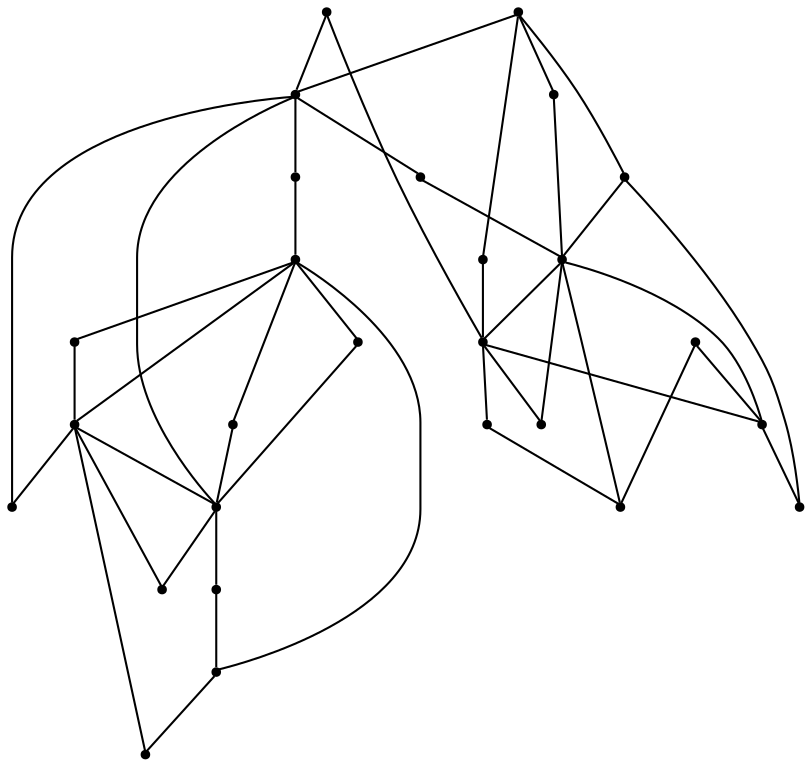 graph {
  node [shape=point,comment="{\"directed\":false,\"doi\":\"10.1007/978-3-319-50106-2_25\",\"figure\":\"5 (1)\"}"]

  v0 [pos="1508.8382794946765,1988.2541000953245"]
  v1 [pos="1421.044103950636,1855.3315500221206"]
  v2 [pos="1439.0677640339743,2107.118504312596"]
  v3 [pos="1377.7840131529047,1993.3861948013237"]
  v4 [pos="1392.5937238405375,1914.1901757356604"]
  v5 [pos="1360.1250326450643,1930.2247843615346"]
  v6 [pos="1273.0788794526131,1881.394755859796"]
  v7 [pos="1274.766643235151,1954.5137997069544"]
  v8 [pos="1400.0240940369554,2065.494767486988"]
  v9 [pos="1342.9316465316078,2196.3858832768706"]
  v10 [pos="1270.9629112652979,1842.2952575149525"]
  v11 [pos="1274.0039637532823,2140.3432679228017"]
  v12 [pos="1169.6311431238798,1986.2549365384812"]
  v13 [pos="1271.6160914918905,2101.144763625001"]
  v14 [pos="1340.4594242341398,2078.96851115239"]
  v15 [pos="1269.3188009315095,2028.5913636150503"]
  v16 [pos="1161.081807541232,2178.0737562071454"]
  v17 [pos="1118.898077889873,1983.8378432283864"]
  v18 [pos="1124.7854433366424,1842.5796214337875"]
  v19 [pos="1059.0676561923938,1891.3441228741754"]
  v20 [pos="1056.2224560309187,2045.187546469276"]
  v21 [pos="1035.1795065955532,1967.2886198451044"]
  v22 [pos="1298.4475422816095,2021.2184723263645"]
  v23 [pos="1293.229985432661,1916.4072223354124"]
  v24 [pos="1257.9826711490423,1984.103607762995"]
  v25 [pos="1255.9396706710352,1916.6404617929898"]
  v26 [pos="1250.6211036205739,2057.5445640294515"]

  v0 -- v9 [id="-1",pos="1508.8382794946765,1988.2541000953245 1510.628198070246,1996.6252537189357 1511.28659254709,2001.7593196417247 1511.6782972001092,2007.005935684446 1511.8117057004395,2008.7520522343566 1511.9158635286285,2010.51063196139 1511.9742376960753,2012.269211688423 1511.7575283685608,2030.3760460676385 1507.8610844857042,2048.83706359263 1499.6305812293936,2066.2479948574164 1498.7304235884621,2068.3065810623257 1497.7636252857833,2070.3319745200006 1496.7593098166626,2072.332187272877 1495.6007288462067,2074.5658938338847 1494.3921673794403,2076.782940433636 1493.1670729240725,2078.9707367197334 1491.9334576207332,2081.1627297899636 1490.6666491633555,2083.329669330672 1489.3623235395362,2085.4716825171354 1488.0578707388813,2087.609498919466 1486.724294442921,2089.7306553605413 1485.3491313217862,2091.8351518403606 1484.3114955217918,2093.4478615249504 1483.2488058852243,2095.0521776412743 1482.181919413089,2096.648354539885 1480.7192586292017,2098.6236409385165 1479.268933998348,2100.5863369847493 1477.8145397087615,2102.544963422125 1476.3727359258792,2104.499393075368 1474.9308049661615,2106.441359551489 1473.4806075121433,2108.370862850487 1470.575888591703,2112.2255454890737 1467.6337796816565,2116.013588282638 1464.5875129434207,2119.697474524536 1461.5411190283494,2123.381360766434 1458.3823007907883,2126.956893672533 1455.0442903921546,2130.382486927332 1438.1457955657722,2148.61013781947 1416.5631235380915,2163.324826041674 1394.1095445416202,2175.193204394719 1388.1127752222017,2178.3895006255207 1382.0118480745941,2181.3273766939465 1375.7733155910882,2183.965373459773 1369.5431767787184,2186.607312659179 1363.1838263015864,2188.9451757718525 1356.7119243251293,2190.9330525228834 1355.0325542137275,2191.5414590469018 1353.3489872667578,2192.1290088255314 1351.6610963073847,2192.6832386816504 1349.9608691949782,2193.241665321902 1348.2606420825716,2193.770968823776 1342.9316465316078,2196.3858832768706"]
  v0 -- v1 [id="-3",pos="1508.8382794946765,1988.2541000953245 1506.8191246733063,1978.6017191459975 1505.7690255434431,1975.9847063008365 1504.7105327424438,1973.375959848665 1500.1639608770436,1962.8953181156214 1496.2049459911723,1952.3061958715018 1491.7542654596605,1942.0629903801687 1490.633328832482,1939.5043509870402 1489.491408027463,1936.9622443798908 1488.3120972328377,1934.4411216934063 1478.0229825419754,1913.9089276111067 1466.300203385696,1893.3725367446737 1449.8433937086431,1877.7285787751862 1447.793048768392,1875.603225549978 1445.6760631663933,1873.5488361292023 1443.4799735727786,1871.5818161235597 1436.9079834268648,1865.6810104571869 1429.6693323098064,1860.5385509661314 1421.044103950636,1855.3315500221206"]
  v0 -- v2 [id="-5",pos="1508.8382794946765,1988.2541000953245 1506.5317050253118,1993.5373108239335 1499.3179805679908,2006.5642559482596 1489.9206298469237,2023.5584338311046 1488.9746885452498,2025.2544433219718 1488.0161567368716,2026.9963630877496 1487.0535552697606,2028.7633363830487 1486.178451465402,2030.6761797207914 1485.3282743207812,2032.5930926673902 1484.4864908472964,2034.5100056139893 1483.6447073738116,2036.426918560588 1482.7987270647586,2038.348155466597 1481.961140426842,2040.2650684131959 1473.190734221986,2066.128535164841 1459.3547778612613,2089.6160791530738 1439.0677640339743,2107.118504312596"]
  v2 -- v11 [id="-6",pos="1439.0677640339743,2107.118504312596 1435.4730541895035,2110.8397586114443 1431.385715552016,2114.056804595649 1427.0606810621675,2117.0388753638745 1424.5435971360137,2118.9849114488516 1421.9889960434182,2120.851844511684 1419.38861129008,2122.6396745523716 1401.2065206640477,2135.1581729202126 1380.7324491105123,2143.8302550424564 1358.9498550975893,2148.7100975870026 1353.0197264399183,2149.97282090995 1347.0021001194948,2150.9062874413657 1340.892779300751,2151.47717725874 1337.4047002363502,2151.839753972782 1333.8916945122119,2152.068923821503 1330.3660982813692,2152.16481398018 1326.848895721663,2152.260704138857 1323.3024424898153,2152.2231874322124 1319.7519195992352,2152.0398006831256 1317.2348356730815,2151.8814674635596 1314.784392408675,2151.5439442790394 1312.3924504885508,2151.306380862052 1309.8920267278338,2151.1271908970975 1307.4040662969855,2150.8563075575994 1304.9244995372735,2150.489534059425 1302.4533264486977,2150.118690952393 1299.9946166899904,2149.651957686685 1297.560833591021,2149.0684775169116 1294.7812566766102,2148.4100911091264 1292.030803257505,2147.6224946201537 1289.3387240058466,2146.7765246791487 1284.5046053156166,2144.938714754694 1279.478831134445,2144.0844784206993 1274.0039637532823,2140.3432679228017"]
  v1 -- v10 [id="-7",pos="1421.044103950636,1855.3315500221206 1417.196591355198,1854.1251017591399 1412.6500194897978,1852.108101869731 1407.9950929606405,1850.41616198772 1403.3485601026193,1848.7285460651187 1398.6061359107098,1847.365735799362 1393.8053375513534,1846.3447726775348 1391.0757411332531,1845.698976622149 1388.341947879585,1845.1320292383543 1385.5790311306112,1844.6279064412793 1378.0277793521495,1843.2361002124208 1370.4474040783825,1841.8440396330093 1362.8129786495722,1840.610693798994 1360.2708408868455,1840.2022068100414 1357.7328999596868,1839.8105069576218 1355.1824957026593,1839.4437334594468 1346.1769768114468,1838.022676916934 1337.1087597403841,1837.3600937250158 1328.036473010589,1837.201887680727 1326.2154279045565,1837.168313407662 1324.4068461283925,1837.1558502305397 1322.5898706810926,1837.1601741899494 1315.6970133794753,1837.4559838836926 1308.6834652610673,1837.6060507102693 1301.7032374735331,1837.860146913235 1299.3820058738888,1837.9435738947896 1297.0523806031085,1838.039464053466 1294.7437395101683,1838.1562109575316 1287.8510093853865,1839.4645902048355 1281.1540044102787,1838.6061570867073 1270.9629112652979,1842.2952575149525"]
  v3 -- v8 [id="-8",pos="1377.7840131529047,1993.3861948013237 1395.964037155362,1997.53366672083 1406.7532111630005,2006.36408206264 1411.0956642075903,2020.1286437921722 1411.933250845507,2023.3624567296179 1412.3999898314098,2026.5671465286855 1412.550058497177,2029.734319621109 1413.149132331068,2042.698491113128 1408.2727465410271,2055.016623671524 1400.0240940369554,2065.494767486988"]
  v4 -- v3 [id="-9",pos="1392.5937238405375,1914.1901757356604 1399.4062053821847,1925.5981159991975 1403.673624093891,1936.8914077507357 1404.232057578114,1949.430762863965 1404.3570724073081,1952.6270590947665 1404.248717743551,1955.8859255617338 1403.8570130905318,1959.2156286578563 1403.4569147663767,1962.2451981008257 1402.7650727818234,1965.2165212670393 1401.7774174781396,1968.087757490443 1398.7977914016512,1976.7014661606543 1393.038588410752,1984.4234217902263 1377.7840131529047,1993.3861948013237"]
  v4 -- v10 [id="-10",pos="1392.5937238405375,1914.1901757356604 1391.3508246282145,1912.8837677051465 1389.6046866782299,1910.4166945112852 1387.7419275701875,1908.0079947694567 1385.6207451326209,1905.3867851401624 1383.395404866865,1902.8698592378114 1381.0783701027888,1900.4485691435834 1378.7655321742807,1898.0316030087652 1376.3608725706167,1895.710399857347 1373.8772361521721,1893.4808900804728 1352.7988202768356,1871.9736431512565 1324.348471960946,1861.1802774126609 1296.5565181219004,1851.3913420099134 1292.9143007329997,1850.0621060172211 1289.330457511546,1848.690902183198 1285.7715409498296,1847.2698456406852 1282.2084275525453,1845.853113057582 1278.661974320698,1844.3903430242922 1270.9629112652979,1842.2952575149525"]
  v5 -- v6 [id="-12",pos="1360.1250326450643,1930.2247843615346 1341.3245699236452,1901.7220102144383 1310.5760422081214,1882.5566328403324 1273.0788794526131,1881.394755859796"]
  v3 -- v5 [id="-13",pos="1377.7840131529047,1993.3861948013237 1378.085548149045,1971.2847813204698 1371.4169175222196,1948.9311714658493 1360.1250326450643,1930.2247843615346"]
  v3 -- v7 [id="-14",pos="1377.7840131529047,1993.3861948013237 1373.602152657211,1988.482347923289 1371.1684967350768,1986.4779383862792 1368.6180924780492,1984.5943453621915 1343.4349170634778,1963.974654689481 1306.7749224922825,1948.672416688647 1274.766643235151,1954.5137997069544"]
  v8 -- v11 [id="-15",pos="1400.0240940369554,2065.494767486988 1391.875061667373,2079.2422780786587 1379.229049495588,2090.5853611600533 1367.8470193250446,2098.9485737706377 1362.654516312669,2102.8575602524006 1357.2536976439153,2106.462216296877 1351.6570266486522,2109.7835258247337 1340.492680976596,2116.4177513121804 1328.6324236612536,2121.9061275560216 1316.4514263670433,2126.3400935802483 1313.8509144368697,2127.4194301541083 1311.2296726825268,2128.436323667079 1308.5793074328783,2129.369790198495 1306.5914063188063,2130.065693312924 1304.5953658872693,2130.71581332772 1302.5825381134598,2131.3117566746155 1300.5697103396503,2131.907572846235 1298.5442920591368,2132.4451427410977 1296.5065376255898,2132.920269575072 1289.0410974116962,2134.8684059798 1281.492004242312,2135.6656979491786 1274.0039637532823,2140.3432679228017"]
  v9 -- v16 [id="-16",pos="1342.9316465316078,2196.3858832768706 1335.621045119924,2198.2257915933915 1333.3539908521584,2198.6383481912 1331.08286692566,2199.013388082364 1328.8116158223263,2199.3842311893955 1326.53629506026,2199.7217543739157 1324.2608471213582,2200.025957635925 1307.1207163077238,2202.268057765198 1291.2056799494571,2203.1264908833264 1274.6862992693896,2203.1014373538046 1272.7527026640316,2203.0472606859053 1270.8231757174065,2202.9722272726167 1268.8979727831847,2202.876464289217 1265.0555790553713,2202.680614363007 1261.2133125043931,2202.4013374552424 1257.39190295442,2202.0513510936 1254.8373018618245,2201.8137876766127 1252.299488111501,2201.5471011212476 1249.7657440199105,2201.255361036361 1245.7734088031652,2200.909444283575 1241.8894282501774,2200.305234543689 1237.9763242018837,2199.6884344514046 1236.026067431089,2199.3842311893955 1234.0674169891581,2199.071761534397 1232.0754462163536,2198.7882878425 1221.8820956825443,2197.1005447446214 1211.8805278165119,2194.991978655946 1202.0330982749792,2192.3874289879072 1197.1156787575649,2191.087188958316 1192.235649229757,2189.657866022814 1187.4183178817993,2188.107599399113 1185.0262487848395,2187.3282693031297 1182.6133226868749,2186.5364760300236 1180.2003965889103,2185.719756402673 1177.783400832213,2184.9029096000454 1175.3662778986802,2184.0528700501836 1172.9492821419828,2183.1609898342676 1169.0819617544319,2181.8316266662987 1165.393960704789,2180.2772904337417 1161.081807541232,2178.0737562071454"]
  v9 -- v11 [id="-17",pos="1342.9316465316078,2196.3858832768706 1337.854779056816,2195.329501840466 1335.504423961866,2193.1208488089806 1331.2412020857278,2189.824465635369 1328.4949455021908,2189.0160124010076 1325.7904029206636,2188.1242593603683 1323.1274471643108,2187.1532761223084 1320.1686780888274,2186.028156448815 1317.1973185066397,2184.8154130096345 1314.2634760908938,2183.5027098029213 1312.0090123298323,2182.427570013195 1309.6378002338774,2181.2982535555684 1307.204017134908,2180.0981004687874 1304.774558048342,2178.902144166139 1302.2907944530618,2177.631027274926 1299.8320846943548,2176.2767377527116 1297.6108140873314,2174.726471129011 1295.2479956625127,2173.52631804223 1292.876783566558,2172.146974990494 1290.5097683061713,2170.7717015476146 1288.146822704517,2169.2256317080473 1285.9256792743295,2167.0045154994386 1277.7993338462081,2162.0538363257374 1272.7735596650366,2151.7855773048823 1274.0039637532823,2140.3432679228017"]
  v6 -- v13 [id="-18",pos="1273.0788794526131,1881.394755859796 1285.708969946815,1886.1006544195543 1301.5824194799072,1889.9886569806517 1313.6927064536374,1908.5746878026976 1315.522145230806,1911.1376511552357 1317.2640863452225,1913.8963372587073 1318.9143329613185,1916.8343405024098 1327.123979216624,1931.5239751950926 1332.862325206518,1950.6642358732572 1334.5126989994496,1973.0258463117455 1335.0085614806578,1977.6056823784156 1335.3336254719295,1982.2147687587405 1335.4961574675654,1986.823727963789 1336.2920301034724,2009.8813686919827 1332.9373595394018,2033.1638553094879 1325.7446192599211,2052.462576382495 1324.352668796514,2056.1839793310373 1322.8191705153113,2059.6927452168375 1321.16879672238,2062.984931606316 1309.604479903004,2086.0508387274995 1292.0309304343405,2098.6443705086285 1271.6160914918905,2101.144763625001"]
  v26 -- v13 [id="-19",pos="1250.6211036205739,2057.5445640294515 1271.6160914918905,2101.144763625001 1271.6160914918905,2101.144763625001 1271.6160914918905,2101.144763625001"]
  v11 -- v10 [id="-20",pos="1274.0039637532823,2140.3432679228017 1282.7252742115938,2138.521068763569 1284.4421614894372,2138.354469151014 1286.1465854374119,2138.2168655015603 1292.0183399276364,2137.971035691584 1297.9402020910065,2137.841825610396 1303.8661339131097,2137.6335125070636 1306.8290998241612,2137.5293559553975 1309.7920657352126,2137.404215483066 1312.750834810696,2137.23761587051 1315.7055342274468,2137.070889082678 1318.6601064673623,2136.8624488040696 1321.5981457186763,2136.633278955348 1329.6785803092196,2136.2207223575397 1337.7923352306366,2135.1164594294355 1345.772808828559,2133.3286293887477 1348.4315677493437,2132.7328132171283 1351.0819329989922,2132.061836456944 1353.7115684244714,2131.3117566746155 1358.9582487687253,2129.882306563836 1364.096574449222,2128.057086991781 1369.1514721256992,2125.9609840802277 1379.1155228252899,2122.077051127987 1388.7712968758813,2117.438841609284 1397.481002447963,2111.583819042544 1399.668825547277,2110.125245793387 1401.7900079848437,2108.5833727379522 1403.8487465962312,2106.962269485097 1408.6452209431839,2103.432646853908 1412.971013822337,2099.502930802033 1416.8341373743199,2095.2397611744946 1418.7677339796778,2093.1060143810205 1420.5929759212784,2090.8932917406783 1422.309990375957,2088.605408511771 1428.2359221980603,2080.708459701378 1433.090897889295,2072.2655474278554 1436.9289676047051,2063.455861656157 1438.212563404355,2060.5179855877313 1439.3792836922762,2057.5383960285285 1440.4295099989747,2054.525359371538 1443.567471235531,2045.0781439374434 1445.7678848415492,2035.3768323003833 1447.047283805631,2025.5795033293698 1447.4723087895238,2022.30817368528 1447.7973727807955,2019.0201840799348 1448.0724562757566,2015.6529642771682 1448.4433039277708,2012.3691714559561 1448.718387422732,2009.0729154576213 1448.8849890771003,2005.7682658910205 1449.914358382794,1972.0299367194402 1445.9928606633644,1936.712217785781 1427.52742004807,1907.8787846882688 1425.7521586027801,1904.93671183571 1423.851882328296,1902.0821355735616 1421.789074058176,1899.3359126472128 1420.238788434701,1897.2731296581705 1418.613595655178,1895.272789730017 1416.8965812004992,1893.3392168221626 1415.1796939226558,1891.4097135231646 1413.3835754763609,1889.5427804603323 1411.4915656961775,1887.7508808107877 1405.065574557298,1881.5458718824057 1398.0019187657442,1876.582602356305 1390.4965778248607,1872.5070162619868 1387.983690734275,1871.1484027803626 1385.4332864772475,1869.8858066326925 1382.836971382642,1868.710579900156 1354.757597895602,1857.2547581449194 1324.348471960946,1848.4243428031095 1293.185187392393,1845.4029125778525 1290.4639846454288,1845.152885983743 1287.7219248974598,1844.9361793121448 1284.9672746427866,1844.7446533453444 1279.4621709690082,1844.3654166700471 1273.9072139757548,1844.136246821326 1270.9629112652979,1842.2952575149525"]
  v24 -- v15 [id="-21",pos="1257.9826711490423,1984.103607762995 1267.1476379976323,2015.1779646184707 1267.1476379976323,2015.1779646184707 1267.1476379976323,2015.1779646184707 1269.3188009315095,2028.5913636150503 1269.3188009315095,2028.5913636150503 1269.3188009315095,2028.5913636150503"]
  v6 -- v12 [id="-23",pos="1273.0788794526131,1881.394755859796 1217.6981049748576,1880.6915083731337 1169.932138899053,1929.5904022872378 1169.6311431238798,1986.2549365384812"]
  v25 -- v7 [id="-24",pos="1255.9396706710352,1916.6404617929898 1274.766643235151,1954.5137997069544 1274.766643235151,1954.5137997069544 1274.766643235151,1954.5137997069544"]
  v14 -- v3 [id="-25",pos="1340.4594242341398,2078.96851115239 1362.4359089192267,2058.558522072232 1376.9348337502074,2028.7820503136325 1377.7840131529047,1993.3861948013237"]
  v13 -- v14 [id="-26",pos="1271.6160914918905,2101.144763625001 1297.1632100283623,2105.0139124617504 1321.35027261957,2095.1842481241833 1340.4594242341398,2078.96851115239"]
  v13 -- v7 [id="-27",pos="1271.6160914918905,2101.144763625001 1253.6288675718934,2097.810990920022 1237.1096140686614,2089.076338561613 1226.3204400610227,2073.499147612424 1224.7826177674165,2071.273834619683 1223.3532773144032,2068.9109179774878 1222.0656118560205,2066.406455252259 1215.3811973876168,2053.4210964434333 1212.3514636379825,2037.8646350643567 1213.2391579490454,2022.5457371022671 1213.41415327455,2019.4870445209197 1213.7516805956905,2016.4282247642952 1214.243473418166,2013.3902617530596 1215.9312372007037,1998.5505602338008 1221.4654643697877,1985.940368491416 1229.304262973079,1976.334819837756 1230.8752784207234,1974.4179068911571 1232.5463820378243,1972.6176136733468 1234.2883231522408,1970.9507273208574 1245.8277133118793,1958.8363919825588 1260.8467888647824,1956.5735622831735 1274.766643235151,1954.5137997069544"]
  v10 -- v17 [id="-28",pos="1270.9629112652979,1842.2952575149525 1247.8321474145525,1851.3704852645246 1227.2288641962548,1856.275381338593 1207.6423597769467,1866.7310967173917 1205.7170296658896,1867.6145833650412 1203.8083597202692,1868.539656328191 1201.9206739524893,1869.5272995275068 1200.0328610078739,1870.519139510956 1198.1659050642636,1871.5651561623044 1196.3114124505219,1872.682009442808 1193.6234028575961,1873.9072160591109 1190.9772344435155,1875.2239888746808 1188.3768496901776,1876.6408486330606 1182.5258250241227,1879.833075255006 1176.9124938634225,1883.541887851149 1171.6199026815905,1887.9009476373644 1169.8488380718686,1889.3553241023883 1168.123557122889,1890.8763404124343 1166.4275268460506,1892.4723901357684 1141.8818889073182,1913.1713110059004 1126.1877587121342,1942.600560275032 1120.953541697749,1974.1802162988931 1120.3868417192252,1977.2974095075501 1119.9117090621864,1980.4186723250634 1118.898077889873,1983.8378432283864"]
  v15 -- v6 [id="-29",pos="1269.3188009315095,2028.5913636150503 1252.1453497870014,2027.9547559734106 1237.9222740468406,2019.2618171057782 1228.6707951559724,2003.688695765446 1227.353879025449,2001.4633827727048 1226.1245877345132,1999.1004661305096 1225.020184095936,1996.596003405281 1219.3025679302111,1983.6107717717318 1216.735503507747,1968.0334536472667 1217.552360321494,1952.6811085873894 1217.7148923171299,1949.6098256536427 1218.0107056362606,1946.546936288162 1218.4483211268575,1943.500706883937 1219.9568927483226,1928.6276854421671 1224.7701544375477,1915.9673866407388 1231.5587267341405,1906.320124496302 1232.9256233609747,1904.3865515884472 1234.3633574851242,1902.5779919776478 1235.8719291065893,1900.9027120568921 1245.8693001370536,1888.7217368735714 1258.8213705842688,1886.40066089743 1273.0788794526131,1881.394755859796"]
  v10 -- v20 [id="-31",pos="1270.9629112652979,1842.2952575149525 1262.8053121298778,1843.1402100537443 1260.1132328782194,1843.0109999725564 1257.416956790993,1842.9985367954337 1252.0161381222392,1842.969286481779 1246.5694086159076,1843.4110933932425 1241.143536110581,1844.111320467081 1238.4389935290537,1844.461306828724 1235.7260572763903,1844.8779330353887 1233.0339780247318,1845.323809555708 1204.6627337004584,1849.407916393569 1177.2000406882523,1853.3333084860342 1151.7710324508607,1867.3729503391978 1149.3497126817601,1868.6940471141775 1146.9785005858053,1870.1233700496796 1144.669859492865,1871.6819030663696 1142.619514552614,1872.8821833284278 1140.6150804499407,1874.1365130831086 1138.6646965023106,1875.4366259374233 1136.7186365670839,1876.7410627511472 1134.8141634570318,1878.0953522733612 1132.9512771721538,1879.4955520704857 1107.551392430068,1896.4939267374639 1090.873803766768,1923.964676744496 1081.501506882274,1952.4646562663443 1080.4846009064493,1955.3858723735148 1079.5136057682023,1958.315482048951 1078.5927183031013,1961.261751685643 1074.9212502420596,1973.0468302324107 1071.9999983330179,1985.1069889028097 1069.2286879129078,1997.0921141599206 1068.4160279347288,2000.1633970936673 1067.6284217931225,2003.2138232820253 1066.8408156515163,2006.2725158633727 1066.0614760042108,2009.3355324041302 1065.2821999453229,2012.4026185537439 1064.5112539691536,2015.4697047033574 1063.9111700713386,2017.678357734843 1063.294362419669,2019.8829411574725 1062.6526281082615,2022.0749342277027 1061.3774259797478,2026.45472358403 1060.0021992701952,2030.7927994495801 1058.4603073178564,2035.0601658612518 1057.560149676925,2037.1020921049055 1056.568297537673,2039.1315551714367 1056.2224560309187,2045.187546469276"]
  v11 -- v19 [id="-32",pos="1274.0039637532823,2140.3432679228017 1261.2967405084128,2140.9548220349197 1251.8702662920402,2141.5924788725924 1242.4646490766725,2141.225705374418 1239.3307574988492,2141.1090856456294 1236.196993097861,2140.8757190127753 1233.0755648499062,2140.5548557895104 1204.6669305360263,2137.812702472018 1177.2000406882523,2128.0029103238817 1153.1295354065587,2113.1591391957663 1150.5332203119535,2111.4088258617226 1148.016263562635,2109.5836062896674 1145.5616234626605,2107.695816481447 1128.392241976885,2094.4772182150436 1114.6650287179325,2078.0414669724505 1103.3382782270758,2059.872062357069 1101.7213519418535,2057.2801030414294 1100.1544061529416,2054.646303059736 1098.6333712016078,2051.9709167625424 1096.924750418065,2049.091414146149 1095.312020968411,2046.1742676478352 1093.778395510373,2043.2196044428772 1092.253163723471,2040.2608716290629 1090.8071631050207,2037.2646221086043 1089.4360696426186,2034.2266590973686 1079.5302659336392,2012.4234752991324 1073.7877231081768,1990.1702181964436 1070.2412698763294,1967.5084741048026 1069.7287472296844,1964.2705915585007 1069.2662050793497,1961.024188268656 1068.836983259889,1957.7737153699547 1062.4275886980288,1933.7702721084988 1062.4275886980288,1910.2292381533416 1059.0676561923938,1891.3441228741754"]
  v10 -- v18 [id="-33",pos="1270.9629112652979,1842.2952575149525 1256.0209366688532,1836.8974300681639 1245.9692611296748,1836.8974300681639 1236.680265072365,1836.0974975773456 1234.2674661512358,1835.9431067913592 1231.8629337244072,1835.7889703559267 1229.4584012975788,1835.647297097616 1227.049672035182,1835.5015542304495 1224.6325491016494,1835.368020189852 1222.2113565093841,1835.2306708909514 1219.4193162651045,1835.0930672414975 1216.6271488439895,1834.980644296842 1213.830911764142,1834.8931477064311 1209.1759852349846,1834.751474448121 1204.5085953759585,1834.6848346030988 1199.870329012238,1834.680510643689 1178.1793023208002,1834.6929738208114 1157.5844127736386,1835.6724778024145 1136.9769327197728,1840.4021263451077 1132.9732283366984,1841.3197489036456 1129.0212792965053,1842.3870843403188 1124.7854433366424,1842.5796214337875"]
  v15 -- v26 [id="-34",pos="1269.3188009315095,2028.5913636150503 1250.6211036205739,2057.5445640294515 1250.6211036205739,2057.5445640294515 1250.6211036205739,2057.5445640294515"]
  v6 -- v25 [id="-35",pos="1273.0788794526131,1881.394755859796 1255.9396706710352,1916.6404617929898 1255.9396706710352,1916.6404617929898 1255.9396706710352,1916.6404617929898"]
  v11 -- v20 [id="-36",pos="1274.0039637532823,2140.3432679228017 1252.6703357635151,2152.6398136388775 1232.5630422032611,2157.7738795616665 1212.4640151373078,2154.74850690283 1209.805256216523,2154.6818670578077 1207.1673542967433,2154.5859768991313 1204.5377188712641,2154.3983933659106 1199.9327728384173,2154.0775301426456 1195.3528806421436,2153.48158679575 1190.8229689421805,2152.6064937163665 1188.5560418512503,2152.169010764313 1186.3014509133534,2151.664760791961 1184.0636473177287,2151.09374379931 1181.8299133808368,2150.5228539819354 1179.604573115081,2149.8893939283953 1177.40008985033,2149.1852244209767 1155.1839500055428,2143.050924946473 1135.185011109046,2131.965946298267 1117.344644639722,2118.051444917435 1115.1151075383982,2116.3137219357905 1112.918890767948,2114.5300886792356 1110.756121505207,2112.7089387160368 1088.4733409986723,2096.164834137645 1076.7422953480923,2070.494377348423 1056.2224560309187,2045.187546469276"]
  v7 -- v24 [id="-37",pos="1274.766643235151,1954.5137997069544 1257.9826711490423,1984.103607762995 1257.9826711490423,1984.103607762995 1257.9826711490423,1984.103607762995"]
  v11 -- v17 [id="-38",pos="1274.0039637532823,2140.3432679228017 1251.0385874216147,2135.304129108911 1227.9750500618115,2126.9217783147833 1206.5046358074958,2117.7179913417713 1203.3666745709397,2116.184511854603 1200.2870875018302,2114.56760538588 1197.2324270924582,2112.8839318968585 1185.0429089502763,2106.1329595053467 1173.3993609624488,2098.2235475178304 1162.36435413199,2089.4846983752877 1159.7888960383896,2087.3510787570904 1157.2842754421044,2085.1382289414714 1154.883939850844,2082.850345712565 1133.055435000343,2063.260011729947 1121.2868721833213,2034.8142088759985 1118.9491075950757,2006.539202418738 1118.7990389293086,2004.2304624444423 1118.7115412665562,2001.9260464295567 1118.6906842655512,1999.621503239394 1118.6782209356825,1997.3211568333647 1118.7157381021243,1995.0208104273352 1118.8198959303134,1992.728857589572 1118.9531772538082,1989.6658410488146 1119.1991372534637,1986.6112180763234 1118.898077889873,1983.8378432283864"]
  v7 -- v22 [id="-39",pos="1274.766643235151,1954.5137997069544 1298.4475422816095,2021.2184723263645 1298.4475422816095,2021.2184723263645 1298.4475422816095,2021.2184723263645"]
  v6 -- v23 [id="-40",pos="1273.0788794526131,1881.394755859796 1293.229985432661,1916.4072223354124 1293.229985432661,1916.4072223354124 1293.229985432661,1916.4072223354124"]
  v12 -- v13 [id="-41",pos="1169.6311431238798,1986.2549365384812 1167.4692323047777,2052.550072972906 1213.2349611134773,2103.328363126965 1271.6160914918905,2101.144763625001"]
  v23 -- v7 [id="-42",pos="1293.229985432661,1916.4072223354124 1274.766643235151,1954.5137997069544 1274.766643235151,1954.5137997069544 1274.766643235151,1954.5137997069544"]
  v21 -- v19 [id="-43",pos="1035.1795065955532,1967.2886198451044 1036.431753305278,1956.9361389972153 1038.4695713272426,1947.4971899561106 1041.0658228334305,1938.1749878190712 1042.357685127381,1933.5160487302564 1043.7870891688121,1928.8861056045425 1045.2456802939666,1924.2687528312285 1050.0464150649052,1914.0465312605606 1052.5551689083406,1902.4531058558696 1059.0676561923938,1891.3441228741754"]
  v21 -- v20 [id="-44",pos="1035.1795065955532,1967.2886198451044 1035.9108369874969,1969.0836670827482 1036.1066893140064,1971.5549370607428 1036.3817728089675,1974.0344734317266 1036.6526594683605,1976.5140098027105 1037.0068469549378,1979.0018125666836 1037.419408608962,1981.498008898923 1041.6701035668136,2001.409333280082 1045.8582911100682,2020.128770967449 1056.2224560309187,2045.187546469276"]
  v20 -- v16 [id="-46",pos="1056.2224560309187,2045.187546469276 1055.5972388110083,2051.7999931905774 1056.276553877275,2055.167212993344 1057.0099826870028,2058.546895973233 1057.73927824958,2061.930775737255 1058.5394113094726,2065.3269915031224 1059.4228451965496,2068.7275312284 1062.5025594424944,2079.9084000352827 1066.6907469857492,2090.1765318808607 1072.2540976501389,2099.773814141531 1073.4418021159001,2102.1032836859385 1074.7045409145453,2104.395236523702 1076.033793198102,2106.649799830098 1077.3673694940626,2108.900166352361 1078.7675864517705,2111.112888992703 1080.2386409067938,2113.2799557086882 1083.1682864869715,2117.609765181249 1086.3521585611056,2121.7644542977114 1089.748543127186,2125.7109574861183 1091.4613607462968,2127.7237605913942 1093.2366221915868,2129.665727067515 1095.0535976388867,2131.553389700459 1096.7455582569926,2133.545463235623 1098.5248893610153,2135.4373226527005 1100.3793819747568,2137.2460094387766 1102.2254809173623,2139.058765833709 1104.1508110284194,2140.7880952470878 1106.138584965656,2142.4591783837104 1121.9827838266071,2155.2069737755487 1138.739730835194,2165.475105621127 1161.081807541232,2178.0737562071454"]
  v22 -- v13 [id="-47",pos="1298.4475422816095,2021.2184723263645 1271.6160914918905,2101.144763625001 1271.6160914918905,2101.144763625001 1271.6160914918905,2101.144763625001"]
  v18 -- v19 [id="-48",pos="1124.7854433366424,1842.5796214337875 1122.2975257045548,1844.537792942424 1119.4993053456724,1845.5364898109228 1116.7320338236204,1846.640582371278 1110.1477075246735,1849.2659887847053 1103.7424462099636,1852.491408153885 1097.5664847294724,1856.4587680876803 1095.1535586315078,1858.1547775785475 1092.7740800412523,1859.8717709900802 1090.4070647808655,1861.571977265081 1088.0733698513525,1863.5097469570683 1085.785458582582,1865.5058901010884 1083.5101378205154,1867.5228899904973 1076.6881180162136,1873.573762483447 1069.9912402179411,1879.791361764229 1059.0676561923938,1891.3441228741754"]
  v0 -- v3 [id="-4",pos="1508.8382794946765,1988.2541000953245 1470.7010305977324,1997.0960565935 1437.6332729191272,2002.496809071654 1404.4862840720702,1995.1123766266023 1401.5524416563244,1994.541486809228 1398.6394562415835,1993.8413869106657 1395.7432581691148,1993.0038105379265 1392.8511297553787,1992.1703037740433 1389.9756615070794,1991.1910541429936 1377.7840131529047,1993.3861948013237"]
}